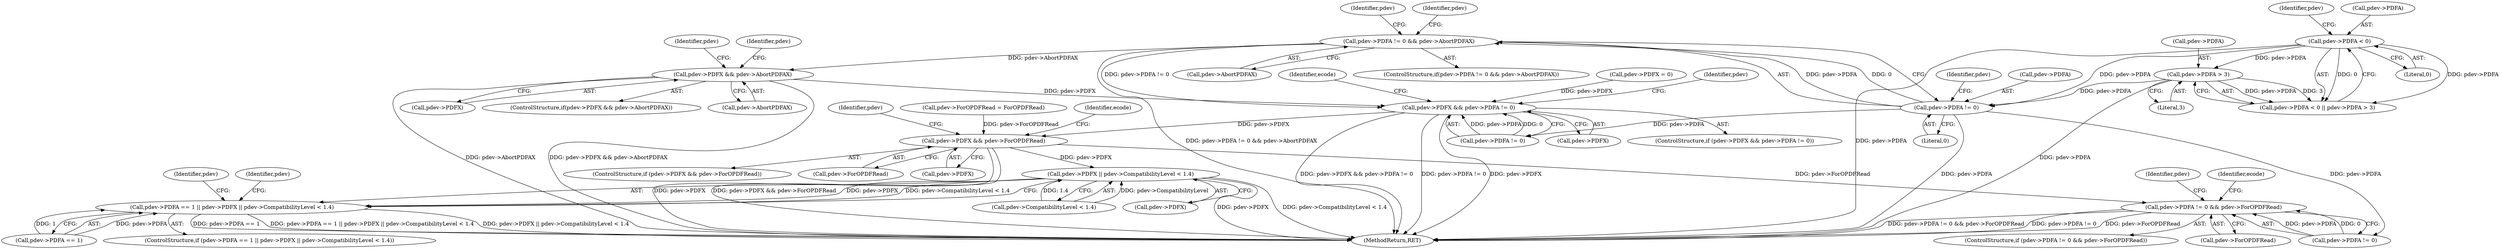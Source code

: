 digraph "0_ghostscript_c3476dde7743761a4e1d39a631716199b696b880@pointer" {
"1000749" [label="(Call,pdev->PDFX && pdev->AbortPDFAX)"];
"1000734" [label="(Call,pdev->PDFA != 0 && pdev->AbortPDFAX)"];
"1000735" [label="(Call,pdev->PDFA != 0)"];
"1000713" [label="(Call,pdev->PDFA < 0)"];
"1000718" [label="(Call,pdev->PDFA > 3)"];
"1000762" [label="(Call,pdev->PDFX && pdev->PDFA != 0)"];
"1000782" [label="(Call,pdev->PDFX && pdev->ForOPDFRead)"];
"1000800" [label="(Call,pdev->PDFA != 0 && pdev->ForOPDFRead)"];
"1000826" [label="(Call,pdev->PDFX || pdev->CompatibilityLevel < 1.4)"];
"1000820" [label="(Call,pdev->PDFA == 1 || pdev->PDFX || pdev->CompatibilityLevel < 1.4)"];
"1000718" [label="(Call,pdev->PDFA > 3)"];
"1000763" [label="(Call,pdev->PDFX)"];
"1000761" [label="(ControlStructure,if (pdev->PDFX && pdev->PDFA != 0))"];
"1000734" [label="(Call,pdev->PDFA != 0 && pdev->AbortPDFAX)"];
"1000741" [label="(Identifier,pdev)"];
"1000848" [label="(Identifier,pdev)"];
"1000758" [label="(Identifier,pdev)"];
"1000750" [label="(Call,pdev->PDFX)"];
"1000762" [label="(Call,pdev->PDFX && pdev->PDFA != 0)"];
"1000764" [label="(Identifier,pdev)"];
"1000773" [label="(Identifier,ecode)"];
"1000791" [label="(Identifier,ecode)"];
"1000748" [label="(ControlStructure,if(pdev->PDFX && pdev->AbortPDFAX))"];
"1000756" [label="(Call,pdev->PDFX = 0)"];
"1000745" [label="(Identifier,pdev)"];
"1000803" [label="(Identifier,pdev)"];
"1000800" [label="(Call,pdev->PDFA != 0 && pdev->ForOPDFRead)"];
"1000823" [label="(Identifier,pdev)"];
"1001551" [label="(MethodReturn,RET)"];
"1000821" [label="(Call,pdev->PDFA == 1)"];
"1000739" [label="(Literal,0)"];
"1000713" [label="(Call,pdev->PDFA < 0)"];
"1000830" [label="(Call,pdev->CompatibilityLevel < 1.4)"];
"1000799" [label="(ControlStructure,if (pdev->PDFA != 0 && pdev->ForOPDFRead))"];
"1000751" [label="(Identifier,pdev)"];
"1000784" [label="(Identifier,pdev)"];
"1000806" [label="(Call,pdev->ForOPDFRead)"];
"1000819" [label="(ControlStructure,if (pdev->PDFA == 1 || pdev->PDFX || pdev->CompatibilityLevel < 1.4))"];
"1000820" [label="(Call,pdev->PDFA == 1 || pdev->PDFX || pdev->CompatibilityLevel < 1.4)"];
"1000781" [label="(ControlStructure,if (pdev->PDFX && pdev->ForOPDFRead))"];
"1000749" [label="(Call,pdev->PDFX && pdev->AbortPDFAX)"];
"1000735" [label="(Call,pdev->PDFA != 0)"];
"1000717" [label="(Literal,0)"];
"1000720" [label="(Identifier,pdev)"];
"1000801" [label="(Call,pdev->PDFA != 0)"];
"1000786" [label="(Call,pdev->ForOPDFRead)"];
"1000588" [label="(Call,pdev->ForOPDFRead = ForOPDFRead)"];
"1000811" [label="(Identifier,ecode)"];
"1000753" [label="(Call,pdev->AbortPDFAX)"];
"1000740" [label="(Call,pdev->AbortPDFAX)"];
"1000782" [label="(Call,pdev->PDFX && pdev->ForOPDFRead)"];
"1000714" [label="(Call,pdev->PDFA)"];
"1000722" [label="(Literal,3)"];
"1000783" [label="(Call,pdev->PDFX)"];
"1000719" [label="(Call,pdev->PDFA)"];
"1000733" [label="(ControlStructure,if(pdev->PDFA != 0 && pdev->AbortPDFAX))"];
"1000827" [label="(Call,pdev->PDFX)"];
"1000838" [label="(Identifier,pdev)"];
"1000712" [label="(Call,pdev->PDFA < 0 || pdev->PDFA > 3)"];
"1000826" [label="(Call,pdev->PDFX || pdev->CompatibilityLevel < 1.4)"];
"1000766" [label="(Call,pdev->PDFA != 0)"];
"1000736" [label="(Call,pdev->PDFA)"];
"1000749" -> "1000748"  [label="AST: "];
"1000749" -> "1000750"  [label="CFG: "];
"1000749" -> "1000753"  [label="CFG: "];
"1000750" -> "1000749"  [label="AST: "];
"1000753" -> "1000749"  [label="AST: "];
"1000758" -> "1000749"  [label="CFG: "];
"1000764" -> "1000749"  [label="CFG: "];
"1000749" -> "1001551"  [label="DDG: pdev->AbortPDFAX"];
"1000749" -> "1001551"  [label="DDG: pdev->PDFX && pdev->AbortPDFAX"];
"1000734" -> "1000749"  [label="DDG: pdev->AbortPDFAX"];
"1000749" -> "1000762"  [label="DDG: pdev->PDFX"];
"1000734" -> "1000733"  [label="AST: "];
"1000734" -> "1000735"  [label="CFG: "];
"1000734" -> "1000740"  [label="CFG: "];
"1000735" -> "1000734"  [label="AST: "];
"1000740" -> "1000734"  [label="AST: "];
"1000745" -> "1000734"  [label="CFG: "];
"1000751" -> "1000734"  [label="CFG: "];
"1000734" -> "1001551"  [label="DDG: pdev->PDFA != 0 && pdev->AbortPDFAX"];
"1000735" -> "1000734"  [label="DDG: pdev->PDFA"];
"1000735" -> "1000734"  [label="DDG: 0"];
"1000734" -> "1000762"  [label="DDG: pdev->PDFA != 0"];
"1000735" -> "1000739"  [label="CFG: "];
"1000736" -> "1000735"  [label="AST: "];
"1000739" -> "1000735"  [label="AST: "];
"1000741" -> "1000735"  [label="CFG: "];
"1000735" -> "1001551"  [label="DDG: pdev->PDFA"];
"1000713" -> "1000735"  [label="DDG: pdev->PDFA"];
"1000718" -> "1000735"  [label="DDG: pdev->PDFA"];
"1000735" -> "1000766"  [label="DDG: pdev->PDFA"];
"1000735" -> "1000801"  [label="DDG: pdev->PDFA"];
"1000713" -> "1000712"  [label="AST: "];
"1000713" -> "1000717"  [label="CFG: "];
"1000714" -> "1000713"  [label="AST: "];
"1000717" -> "1000713"  [label="AST: "];
"1000720" -> "1000713"  [label="CFG: "];
"1000712" -> "1000713"  [label="CFG: "];
"1000713" -> "1001551"  [label="DDG: pdev->PDFA"];
"1000713" -> "1000712"  [label="DDG: pdev->PDFA"];
"1000713" -> "1000712"  [label="DDG: 0"];
"1000713" -> "1000718"  [label="DDG: pdev->PDFA"];
"1000718" -> "1000712"  [label="AST: "];
"1000718" -> "1000722"  [label="CFG: "];
"1000719" -> "1000718"  [label="AST: "];
"1000722" -> "1000718"  [label="AST: "];
"1000712" -> "1000718"  [label="CFG: "];
"1000718" -> "1001551"  [label="DDG: pdev->PDFA"];
"1000718" -> "1000712"  [label="DDG: pdev->PDFA"];
"1000718" -> "1000712"  [label="DDG: 3"];
"1000762" -> "1000761"  [label="AST: "];
"1000762" -> "1000763"  [label="CFG: "];
"1000762" -> "1000766"  [label="CFG: "];
"1000763" -> "1000762"  [label="AST: "];
"1000766" -> "1000762"  [label="AST: "];
"1000773" -> "1000762"  [label="CFG: "];
"1000784" -> "1000762"  [label="CFG: "];
"1000762" -> "1001551"  [label="DDG: pdev->PDFX && pdev->PDFA != 0"];
"1000762" -> "1001551"  [label="DDG: pdev->PDFA != 0"];
"1000762" -> "1001551"  [label="DDG: pdev->PDFX"];
"1000756" -> "1000762"  [label="DDG: pdev->PDFX"];
"1000766" -> "1000762"  [label="DDG: pdev->PDFA"];
"1000766" -> "1000762"  [label="DDG: 0"];
"1000762" -> "1000782"  [label="DDG: pdev->PDFX"];
"1000782" -> "1000781"  [label="AST: "];
"1000782" -> "1000783"  [label="CFG: "];
"1000782" -> "1000786"  [label="CFG: "];
"1000783" -> "1000782"  [label="AST: "];
"1000786" -> "1000782"  [label="AST: "];
"1000791" -> "1000782"  [label="CFG: "];
"1000803" -> "1000782"  [label="CFG: "];
"1000782" -> "1001551"  [label="DDG: pdev->PDFX"];
"1000782" -> "1001551"  [label="DDG: pdev->PDFX && pdev->ForOPDFRead"];
"1000588" -> "1000782"  [label="DDG: pdev->ForOPDFRead"];
"1000782" -> "1000800"  [label="DDG: pdev->ForOPDFRead"];
"1000782" -> "1000826"  [label="DDG: pdev->PDFX"];
"1000800" -> "1000799"  [label="AST: "];
"1000800" -> "1000801"  [label="CFG: "];
"1000800" -> "1000806"  [label="CFG: "];
"1000801" -> "1000800"  [label="AST: "];
"1000806" -> "1000800"  [label="AST: "];
"1000811" -> "1000800"  [label="CFG: "];
"1000823" -> "1000800"  [label="CFG: "];
"1000800" -> "1001551"  [label="DDG: pdev->ForOPDFRead"];
"1000800" -> "1001551"  [label="DDG: pdev->PDFA != 0 && pdev->ForOPDFRead"];
"1000800" -> "1001551"  [label="DDG: pdev->PDFA != 0"];
"1000801" -> "1000800"  [label="DDG: pdev->PDFA"];
"1000801" -> "1000800"  [label="DDG: 0"];
"1000826" -> "1000820"  [label="AST: "];
"1000826" -> "1000827"  [label="CFG: "];
"1000826" -> "1000830"  [label="CFG: "];
"1000827" -> "1000826"  [label="AST: "];
"1000830" -> "1000826"  [label="AST: "];
"1000820" -> "1000826"  [label="CFG: "];
"1000826" -> "1001551"  [label="DDG: pdev->PDFX"];
"1000826" -> "1001551"  [label="DDG: pdev->CompatibilityLevel < 1.4"];
"1000826" -> "1000820"  [label="DDG: pdev->PDFX"];
"1000826" -> "1000820"  [label="DDG: pdev->CompatibilityLevel < 1.4"];
"1000830" -> "1000826"  [label="DDG: pdev->CompatibilityLevel"];
"1000830" -> "1000826"  [label="DDG: 1.4"];
"1000820" -> "1000819"  [label="AST: "];
"1000820" -> "1000821"  [label="CFG: "];
"1000821" -> "1000820"  [label="AST: "];
"1000838" -> "1000820"  [label="CFG: "];
"1000848" -> "1000820"  [label="CFG: "];
"1000820" -> "1001551"  [label="DDG: pdev->PDFA == 1 || pdev->PDFX || pdev->CompatibilityLevel < 1.4"];
"1000820" -> "1001551"  [label="DDG: pdev->PDFX || pdev->CompatibilityLevel < 1.4"];
"1000820" -> "1001551"  [label="DDG: pdev->PDFA == 1"];
"1000821" -> "1000820"  [label="DDG: pdev->PDFA"];
"1000821" -> "1000820"  [label="DDG: 1"];
}
